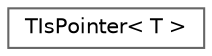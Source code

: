 digraph "Graphical Class Hierarchy"
{
 // INTERACTIVE_SVG=YES
 // LATEX_PDF_SIZE
  bgcolor="transparent";
  edge [fontname=Helvetica,fontsize=10,labelfontname=Helvetica,labelfontsize=10];
  node [fontname=Helvetica,fontsize=10,shape=box,height=0.2,width=0.4];
  rankdir="LR";
  Node0 [id="Node000000",label="TIsPointer\< T \>",height=0.2,width=0.4,color="grey40", fillcolor="white", style="filled",URL="$d2/dfc/structTIsPointer.html",tooltip="Traits class which tests if a type is a pointer."];
}

